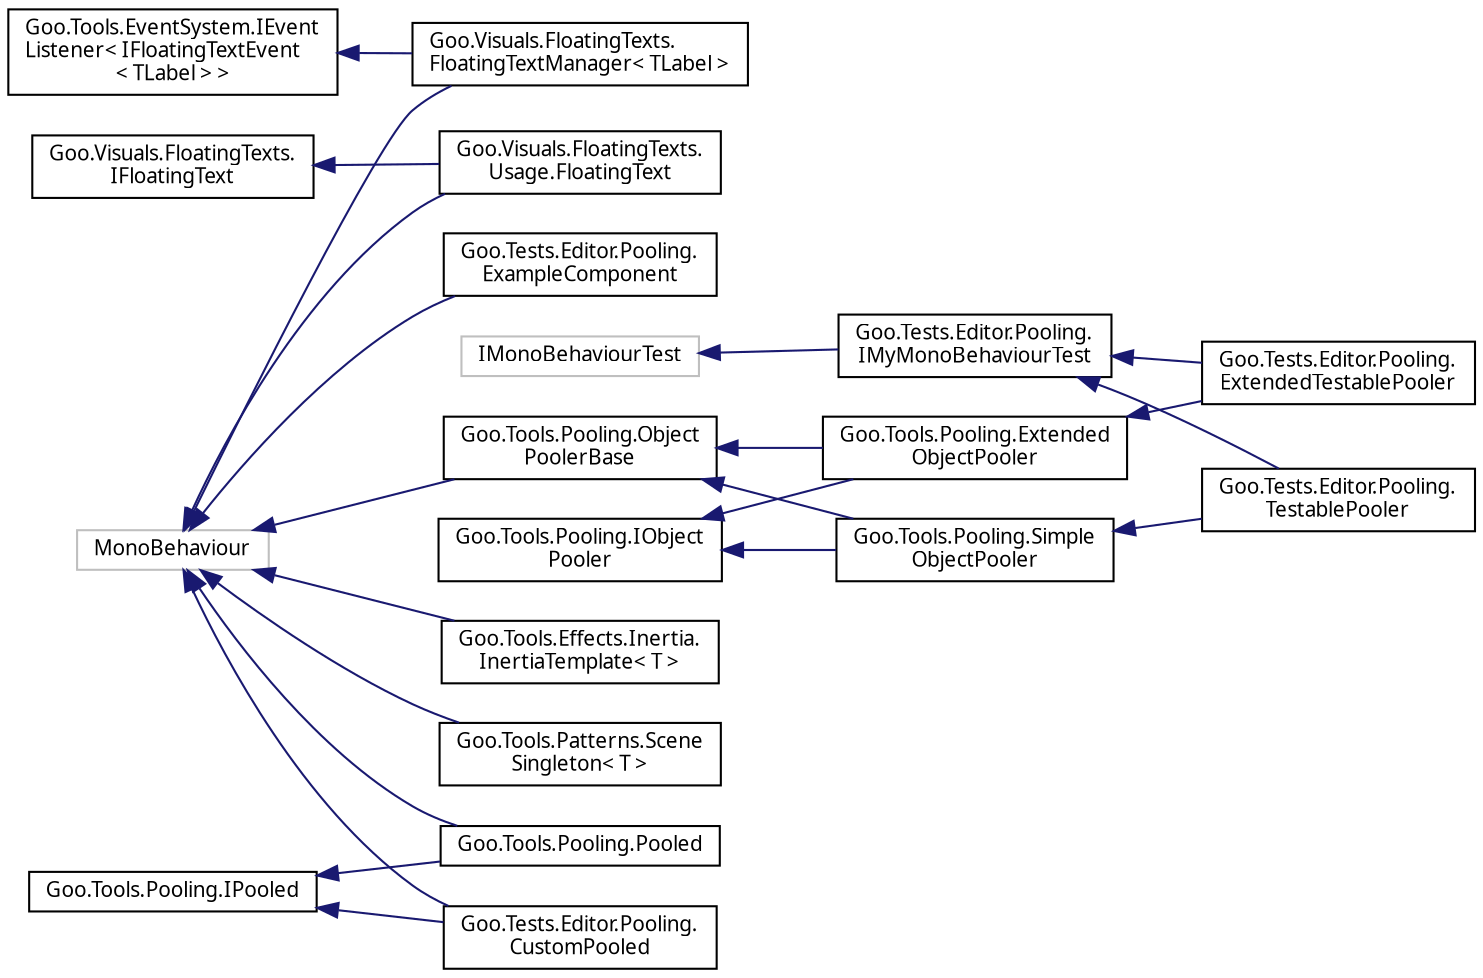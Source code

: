 digraph "Graphical Class Hierarchy"
{
 // LATEX_PDF_SIZE
  edge [fontname="Calibrii",fontsize="10",labelfontname="Calibrii",labelfontsize="10"];
  node [fontname="Calibrii",fontsize="10",shape=record];
  rankdir="LR";
  Node0 [label="Goo.Tools.EventSystem.IEvent\lListener\< IFloatingTextEvent\l\< TLabel \> \>",height=0.2,width=0.4,color="black", fillcolor="white", style="filled",URL="$dd/d13/interfaceGoo_1_1Tools_1_1EventSystem_1_1IEventListener.html",tooltip=" "];
  Node0 -> Node1 [dir="back",color="midnightblue",fontsize="10",style="solid",fontname="Calibrii"];
  Node1 [label="Goo.Visuals.FloatingTexts.\lFloatingTextManager\< TLabel \>",height=0.2,width=0.4,color="black", fillcolor="white", style="filled",URL="$d7/d2f/classGoo_1_1Visuals_1_1FloatingTexts_1_1FloatingTextManager.html",tooltip=" "];
  Node18 [label="Goo.Visuals.FloatingTexts.\lIFloatingText",height=0.2,width=0.4,color="black", fillcolor="white", style="filled",URL="$d6/d54/interfaceGoo_1_1Visuals_1_1FloatingTexts_1_1IFloatingText.html",tooltip=" "];
  Node18 -> Node17 [dir="back",color="midnightblue",fontsize="10",style="solid",fontname="Calibrii"];
  Node17 [label="Goo.Visuals.FloatingTexts.\lUsage.FloatingText",height=0.2,width=0.4,color="black", fillcolor="white", style="filled",URL="$d8/d7c/classGoo_1_1Visuals_1_1FloatingTexts_1_1Usage_1_1FloatingText.html",tooltip=" "];
  Node16 [label="IMonoBehaviourTest",height=0.2,width=0.4,color="grey75", fillcolor="white", style="filled",tooltip=" "];
  Node16 -> Node12 [dir="back",color="midnightblue",fontsize="10",style="solid",fontname="Calibrii"];
  Node12 [label="Goo.Tests.Editor.Pooling.\lIMyMonoBehaviourTest",height=0.2,width=0.4,color="black", fillcolor="white", style="filled",URL="$dc/dba/interfaceGoo_1_1Tests_1_1Editor_1_1Pooling_1_1IMyMonoBehaviourTest.html",tooltip=" "];
  Node12 -> Node11 [dir="back",color="midnightblue",fontsize="10",style="solid",fontname="Calibrii"];
  Node11 [label="Goo.Tests.Editor.Pooling.\lExtendedTestablePooler",height=0.2,width=0.4,color="black", fillcolor="white", style="filled",URL="$dd/d6a/classGoo_1_1Tests_1_1Editor_1_1Pooling_1_1ExtendedTestablePooler.html",tooltip=" "];
  Node12 -> Node13 [dir="back",color="midnightblue",fontsize="10",style="solid",fontname="Calibrii"];
  Node13 [label="Goo.Tests.Editor.Pooling.\lTestablePooler",height=0.2,width=0.4,color="black", fillcolor="white", style="filled",URL="$d7/dd3/classGoo_1_1Tests_1_1Editor_1_1Pooling_1_1TestablePooler.html",tooltip=" "];
  Node15 [label="Goo.Tools.Pooling.IObject\lPooler",height=0.2,width=0.4,color="black", fillcolor="white", style="filled",URL="$d5/dd6/interfaceGoo_1_1Tools_1_1Pooling_1_1IObjectPooler.html",tooltip=" "];
  Node15 -> Node10 [dir="back",color="midnightblue",fontsize="10",style="solid",fontname="Calibrii"];
  Node10 [label="Goo.Tools.Pooling.Extended\lObjectPooler",height=0.2,width=0.4,color="black", fillcolor="white", style="filled",URL="$dd/d03/classGoo_1_1Tools_1_1Pooling_1_1ExtendedObjectPooler.html",tooltip="Component-based object pooler running on IPooled interface."];
  Node10 -> Node11 [dir="back",color="midnightblue",fontsize="10",style="solid",fontname="Calibrii"];
  Node15 -> Node14 [dir="back",color="midnightblue",fontsize="10",style="solid",fontname="Calibrii"];
  Node14 [label="Goo.Tools.Pooling.Simple\lObjectPooler",height=0.2,width=0.4,color="black", fillcolor="white", style="filled",URL="$df/d2f/classGoo_1_1Tools_1_1Pooling_1_1SimpleObjectPooler.html",tooltip="Component-based object pooler running on GameObjects class."];
  Node14 -> Node13 [dir="back",color="midnightblue",fontsize="10",style="solid",fontname="Calibrii"];
  Node4 [label="Goo.Tools.Pooling.IPooled",height=0.2,width=0.4,color="black", fillcolor="white", style="filled",URL="$d8/ddc/interfaceGoo_1_1Tools_1_1Pooling_1_1IPooled.html",tooltip=" "];
  Node4 -> Node3 [dir="back",color="midnightblue",fontsize="10",style="solid",fontname="Calibrii"];
  Node3 [label="Goo.Tests.Editor.Pooling.\lCustomPooled",height=0.2,width=0.4,color="black", fillcolor="white", style="filled",URL="$d1/d8c/classGoo_1_1Tests_1_1Editor_1_1Pooling_1_1CustomPooled.html",tooltip=" "];
  Node4 -> Node5 [dir="back",color="midnightblue",fontsize="10",style="solid",fontname="Calibrii"];
  Node5 [label="Goo.Tools.Pooling.Pooled",height=0.2,width=0.4,color="black", fillcolor="white", style="filled",URL="$d8/d1a/classGoo_1_1Tools_1_1Pooling_1_1Pooled.html",tooltip=" "];
  Node2 [label="MonoBehaviour",height=0.2,width=0.4,color="grey75", fillcolor="white", style="filled",tooltip=" "];
  Node2 -> Node3 [dir="back",color="midnightblue",fontsize="10",style="solid",fontname="Calibrii"];
  Node2 -> Node6 [dir="back",color="midnightblue",fontsize="10",style="solid",fontname="Calibrii"];
  Node6 [label="Goo.Tests.Editor.Pooling.\lExampleComponent",height=0.2,width=0.4,color="black", fillcolor="white", style="filled",URL="$d3/dea/classGoo_1_1Tests_1_1Editor_1_1Pooling_1_1ExampleComponent.html",tooltip=" "];
  Node2 -> Node7 [dir="back",color="midnightblue",fontsize="10",style="solid",fontname="Calibrii"];
  Node7 [label="Goo.Tools.Effects.Inertia.\lInertiaTemplate\< T \>",height=0.2,width=0.4,color="black", fillcolor="white", style="filled",URL="$da/d6f/classGoo_1_1Tools_1_1Effects_1_1Inertia_1_1InertiaTemplate.html",tooltip=" "];
  Node2 -> Node8 [dir="back",color="midnightblue",fontsize="10",style="solid",fontname="Calibrii"];
  Node8 [label="Goo.Tools.Patterns.Scene\lSingleton\< T \>",height=0.2,width=0.4,color="black", fillcolor="white", style="filled",URL="$db/df2/classGoo_1_1Tools_1_1Patterns_1_1SceneSingleton.html",tooltip=" "];
  Node2 -> Node9 [dir="back",color="midnightblue",fontsize="10",style="solid",fontname="Calibrii"];
  Node9 [label="Goo.Tools.Pooling.Object\lPoolerBase",height=0.2,width=0.4,color="black", fillcolor="white", style="filled",URL="$de/dd4/classGoo_1_1Tools_1_1Pooling_1_1ObjectPoolerBase.html",tooltip=" "];
  Node9 -> Node10 [dir="back",color="midnightblue",fontsize="10",style="solid",fontname="Calibrii"];
  Node9 -> Node14 [dir="back",color="midnightblue",fontsize="10",style="solid",fontname="Calibrii"];
  Node2 -> Node5 [dir="back",color="midnightblue",fontsize="10",style="solid",fontname="Calibrii"];
  Node2 -> Node1 [dir="back",color="midnightblue",fontsize="10",style="solid",fontname="Calibrii"];
  Node2 -> Node17 [dir="back",color="midnightblue",fontsize="10",style="solid",fontname="Calibrii"];
}

